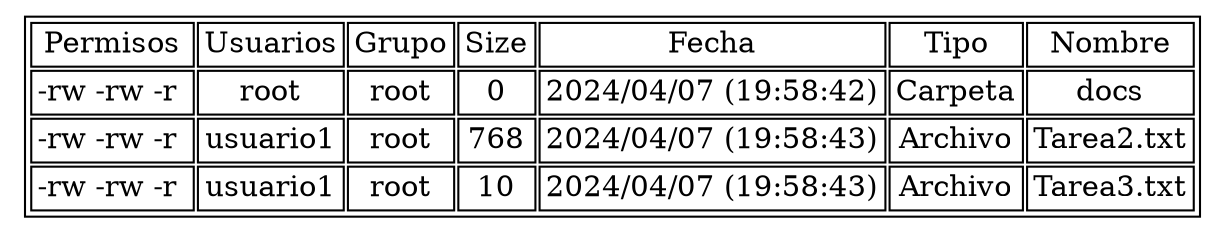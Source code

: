 digraph G {
	node[shape=none];
		start[label=<<table>
			<tr>
			<td>Permisos</td>
			<td>Usuarios</td>
			<td>Grupo</td>
			<td>Size</td>
			<td>Fecha</td>
			<td>Tipo</td>
			<td>Nombre</td>
			</tr>
			<tr>				<td>-rw -rw -r </td>				<td>root</td>				<td>root</td>				<td>0</td>				<td>2024/04/07 (19:58:42)</td>				<td>Carpeta</td>				<td>docs</td>			</tr>			<tr>				<td>-rw -rw -r </td>				<td>usuario1</td>				<td>root</td>				<td>768</td>				<td>2024/04/07 (19:58:43)</td>				<td>Archivo</td>				<td>Tarea2.txt</td>			</tr>			<tr>				<td>-rw -rw -r </td>				<td>usuario1</td>				<td>root</td>				<td>10</td>				<td>2024/04/07 (19:58:43)</td>				<td>Archivo</td>				<td>Tarea3.txt</td>			</tr>
		</table>>];
}
